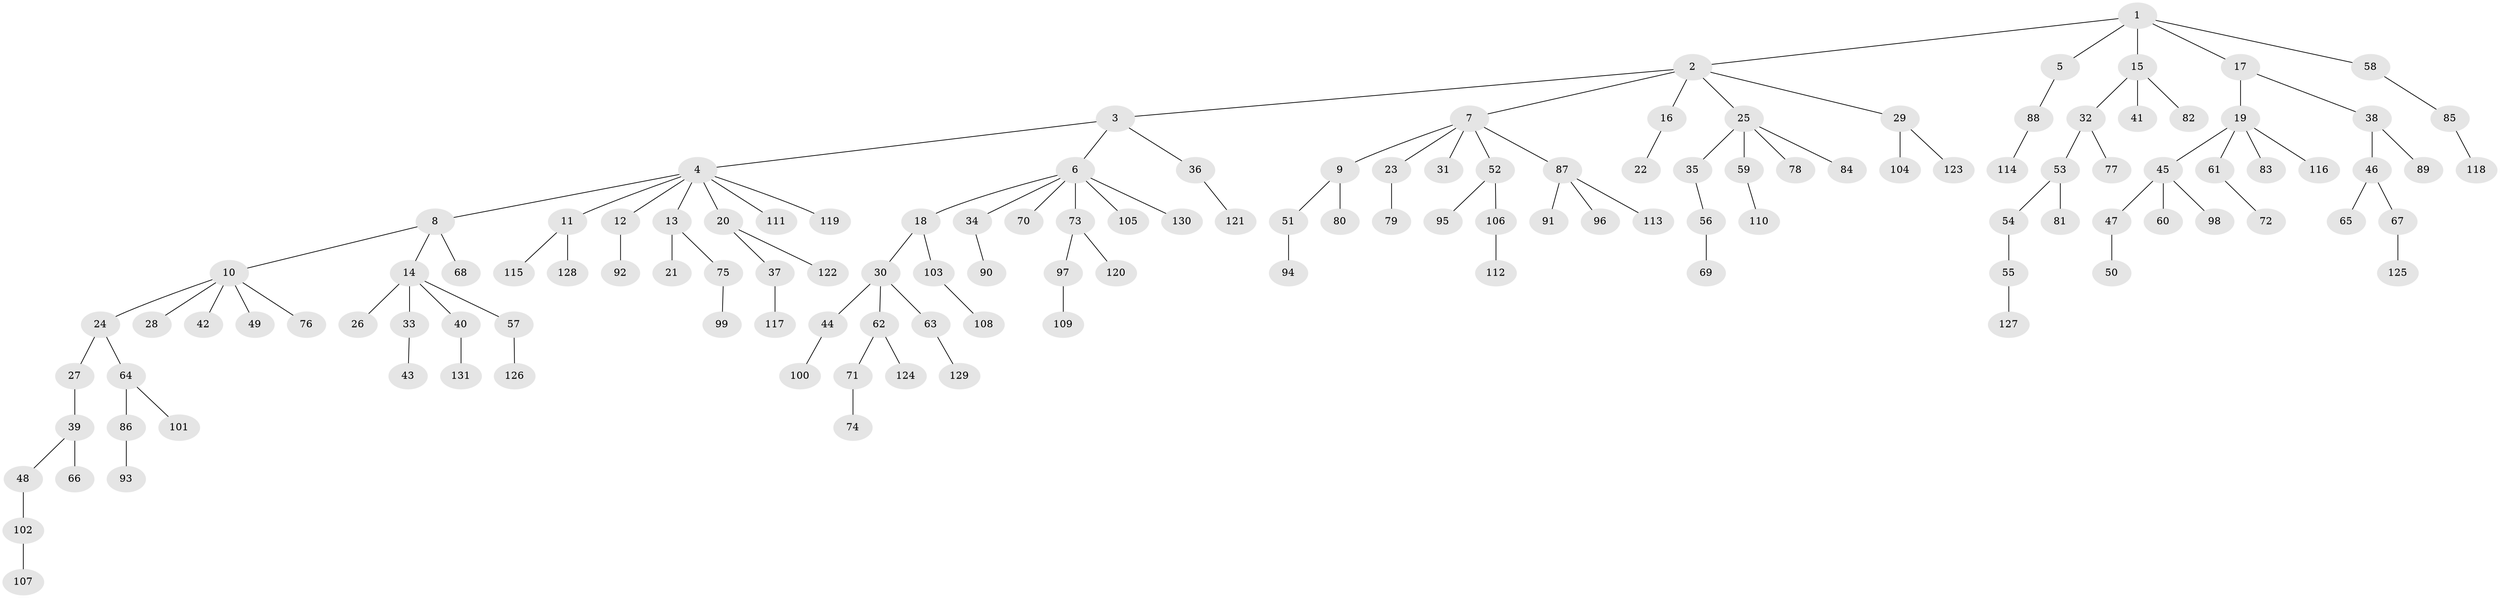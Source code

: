 // Generated by graph-tools (version 1.1) at 2025/26/03/09/25 03:26:26]
// undirected, 131 vertices, 130 edges
graph export_dot {
graph [start="1"]
  node [color=gray90,style=filled];
  1;
  2;
  3;
  4;
  5;
  6;
  7;
  8;
  9;
  10;
  11;
  12;
  13;
  14;
  15;
  16;
  17;
  18;
  19;
  20;
  21;
  22;
  23;
  24;
  25;
  26;
  27;
  28;
  29;
  30;
  31;
  32;
  33;
  34;
  35;
  36;
  37;
  38;
  39;
  40;
  41;
  42;
  43;
  44;
  45;
  46;
  47;
  48;
  49;
  50;
  51;
  52;
  53;
  54;
  55;
  56;
  57;
  58;
  59;
  60;
  61;
  62;
  63;
  64;
  65;
  66;
  67;
  68;
  69;
  70;
  71;
  72;
  73;
  74;
  75;
  76;
  77;
  78;
  79;
  80;
  81;
  82;
  83;
  84;
  85;
  86;
  87;
  88;
  89;
  90;
  91;
  92;
  93;
  94;
  95;
  96;
  97;
  98;
  99;
  100;
  101;
  102;
  103;
  104;
  105;
  106;
  107;
  108;
  109;
  110;
  111;
  112;
  113;
  114;
  115;
  116;
  117;
  118;
  119;
  120;
  121;
  122;
  123;
  124;
  125;
  126;
  127;
  128;
  129;
  130;
  131;
  1 -- 2;
  1 -- 5;
  1 -- 15;
  1 -- 17;
  1 -- 58;
  2 -- 3;
  2 -- 7;
  2 -- 16;
  2 -- 25;
  2 -- 29;
  3 -- 4;
  3 -- 6;
  3 -- 36;
  4 -- 8;
  4 -- 11;
  4 -- 12;
  4 -- 13;
  4 -- 20;
  4 -- 111;
  4 -- 119;
  5 -- 88;
  6 -- 18;
  6 -- 34;
  6 -- 70;
  6 -- 73;
  6 -- 105;
  6 -- 130;
  7 -- 9;
  7 -- 23;
  7 -- 31;
  7 -- 52;
  7 -- 87;
  8 -- 10;
  8 -- 14;
  8 -- 68;
  9 -- 51;
  9 -- 80;
  10 -- 24;
  10 -- 28;
  10 -- 42;
  10 -- 49;
  10 -- 76;
  11 -- 115;
  11 -- 128;
  12 -- 92;
  13 -- 21;
  13 -- 75;
  14 -- 26;
  14 -- 33;
  14 -- 40;
  14 -- 57;
  15 -- 32;
  15 -- 41;
  15 -- 82;
  16 -- 22;
  17 -- 19;
  17 -- 38;
  18 -- 30;
  18 -- 103;
  19 -- 45;
  19 -- 61;
  19 -- 83;
  19 -- 116;
  20 -- 37;
  20 -- 122;
  23 -- 79;
  24 -- 27;
  24 -- 64;
  25 -- 35;
  25 -- 59;
  25 -- 78;
  25 -- 84;
  27 -- 39;
  29 -- 104;
  29 -- 123;
  30 -- 44;
  30 -- 62;
  30 -- 63;
  32 -- 53;
  32 -- 77;
  33 -- 43;
  34 -- 90;
  35 -- 56;
  36 -- 121;
  37 -- 117;
  38 -- 46;
  38 -- 89;
  39 -- 48;
  39 -- 66;
  40 -- 131;
  44 -- 100;
  45 -- 47;
  45 -- 60;
  45 -- 98;
  46 -- 65;
  46 -- 67;
  47 -- 50;
  48 -- 102;
  51 -- 94;
  52 -- 95;
  52 -- 106;
  53 -- 54;
  53 -- 81;
  54 -- 55;
  55 -- 127;
  56 -- 69;
  57 -- 126;
  58 -- 85;
  59 -- 110;
  61 -- 72;
  62 -- 71;
  62 -- 124;
  63 -- 129;
  64 -- 86;
  64 -- 101;
  67 -- 125;
  71 -- 74;
  73 -- 97;
  73 -- 120;
  75 -- 99;
  85 -- 118;
  86 -- 93;
  87 -- 91;
  87 -- 96;
  87 -- 113;
  88 -- 114;
  97 -- 109;
  102 -- 107;
  103 -- 108;
  106 -- 112;
}
